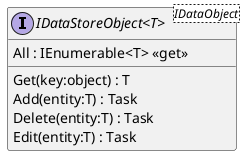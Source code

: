 @startuml
interface "IDataStoreObject<T>"<IDataObject> {
    All : IEnumerable<T> <<get>>
    Get(key:object) : T
    Add(entity:T) : Task
    Delete(entity:T) : Task
    Edit(entity:T) : Task
}
@enduml
